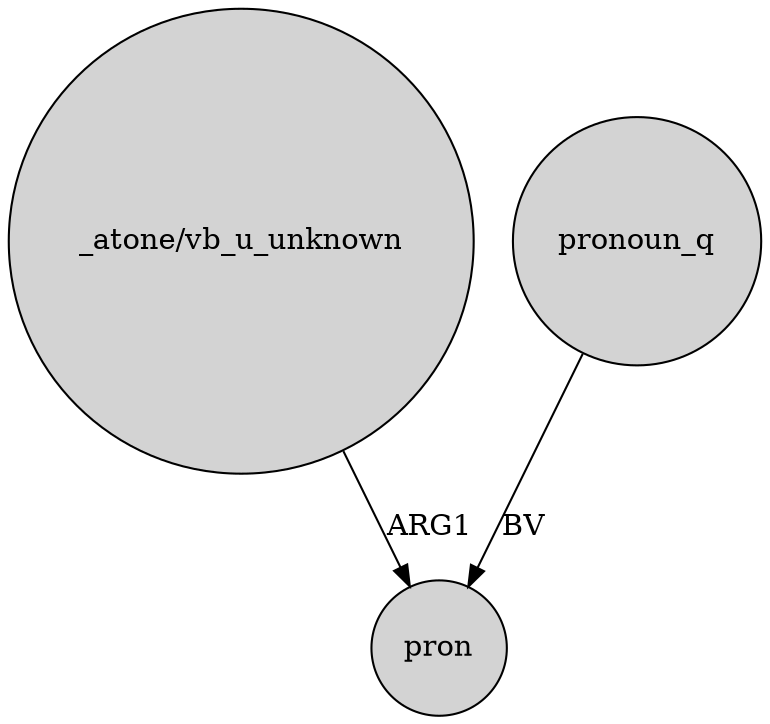 digraph {
	node [shape=circle style=filled]
	"_atone/vb_u_unknown" -> pron [label=ARG1]
	pronoun_q -> pron [label=BV]
}
